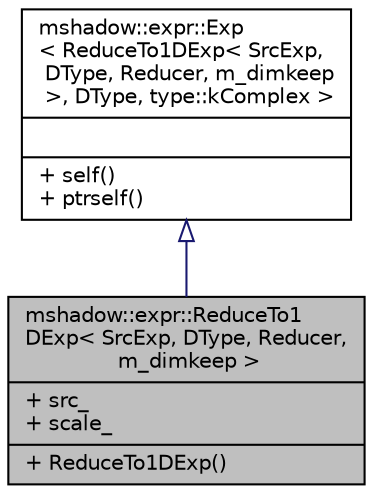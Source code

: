 digraph "mshadow::expr::ReduceTo1DExp&lt; SrcExp, DType, Reducer, m_dimkeep &gt;"
{
 // LATEX_PDF_SIZE
  edge [fontname="Helvetica",fontsize="10",labelfontname="Helvetica",labelfontsize="10"];
  node [fontname="Helvetica",fontsize="10",shape=record];
  Node1 [label="{mshadow::expr::ReduceTo1\lDExp\< SrcExp, DType, Reducer,\l m_dimkeep \>\n|+ src_\l+ scale_\l|+ ReduceTo1DExp()\l}",height=0.2,width=0.4,color="black", fillcolor="grey75", style="filled", fontcolor="black",tooltip="reduction to 1 dimension tensor input: Tensor<Device,k>: ishape output: Tensor<Device,..."];
  Node2 -> Node1 [dir="back",color="midnightblue",fontsize="10",style="solid",arrowtail="onormal",fontname="Helvetica"];
  Node2 [label="{mshadow::expr::Exp\l\< ReduceTo1DExp\< SrcExp,\l DType, Reducer, m_dimkeep\l \>, DType, type::kComplex \>\n||+ self()\l+ ptrself()\l}",height=0.2,width=0.4,color="black", fillcolor="white", style="filled",URL="$structmshadow_1_1expr_1_1Exp.html",tooltip=" "];
}
